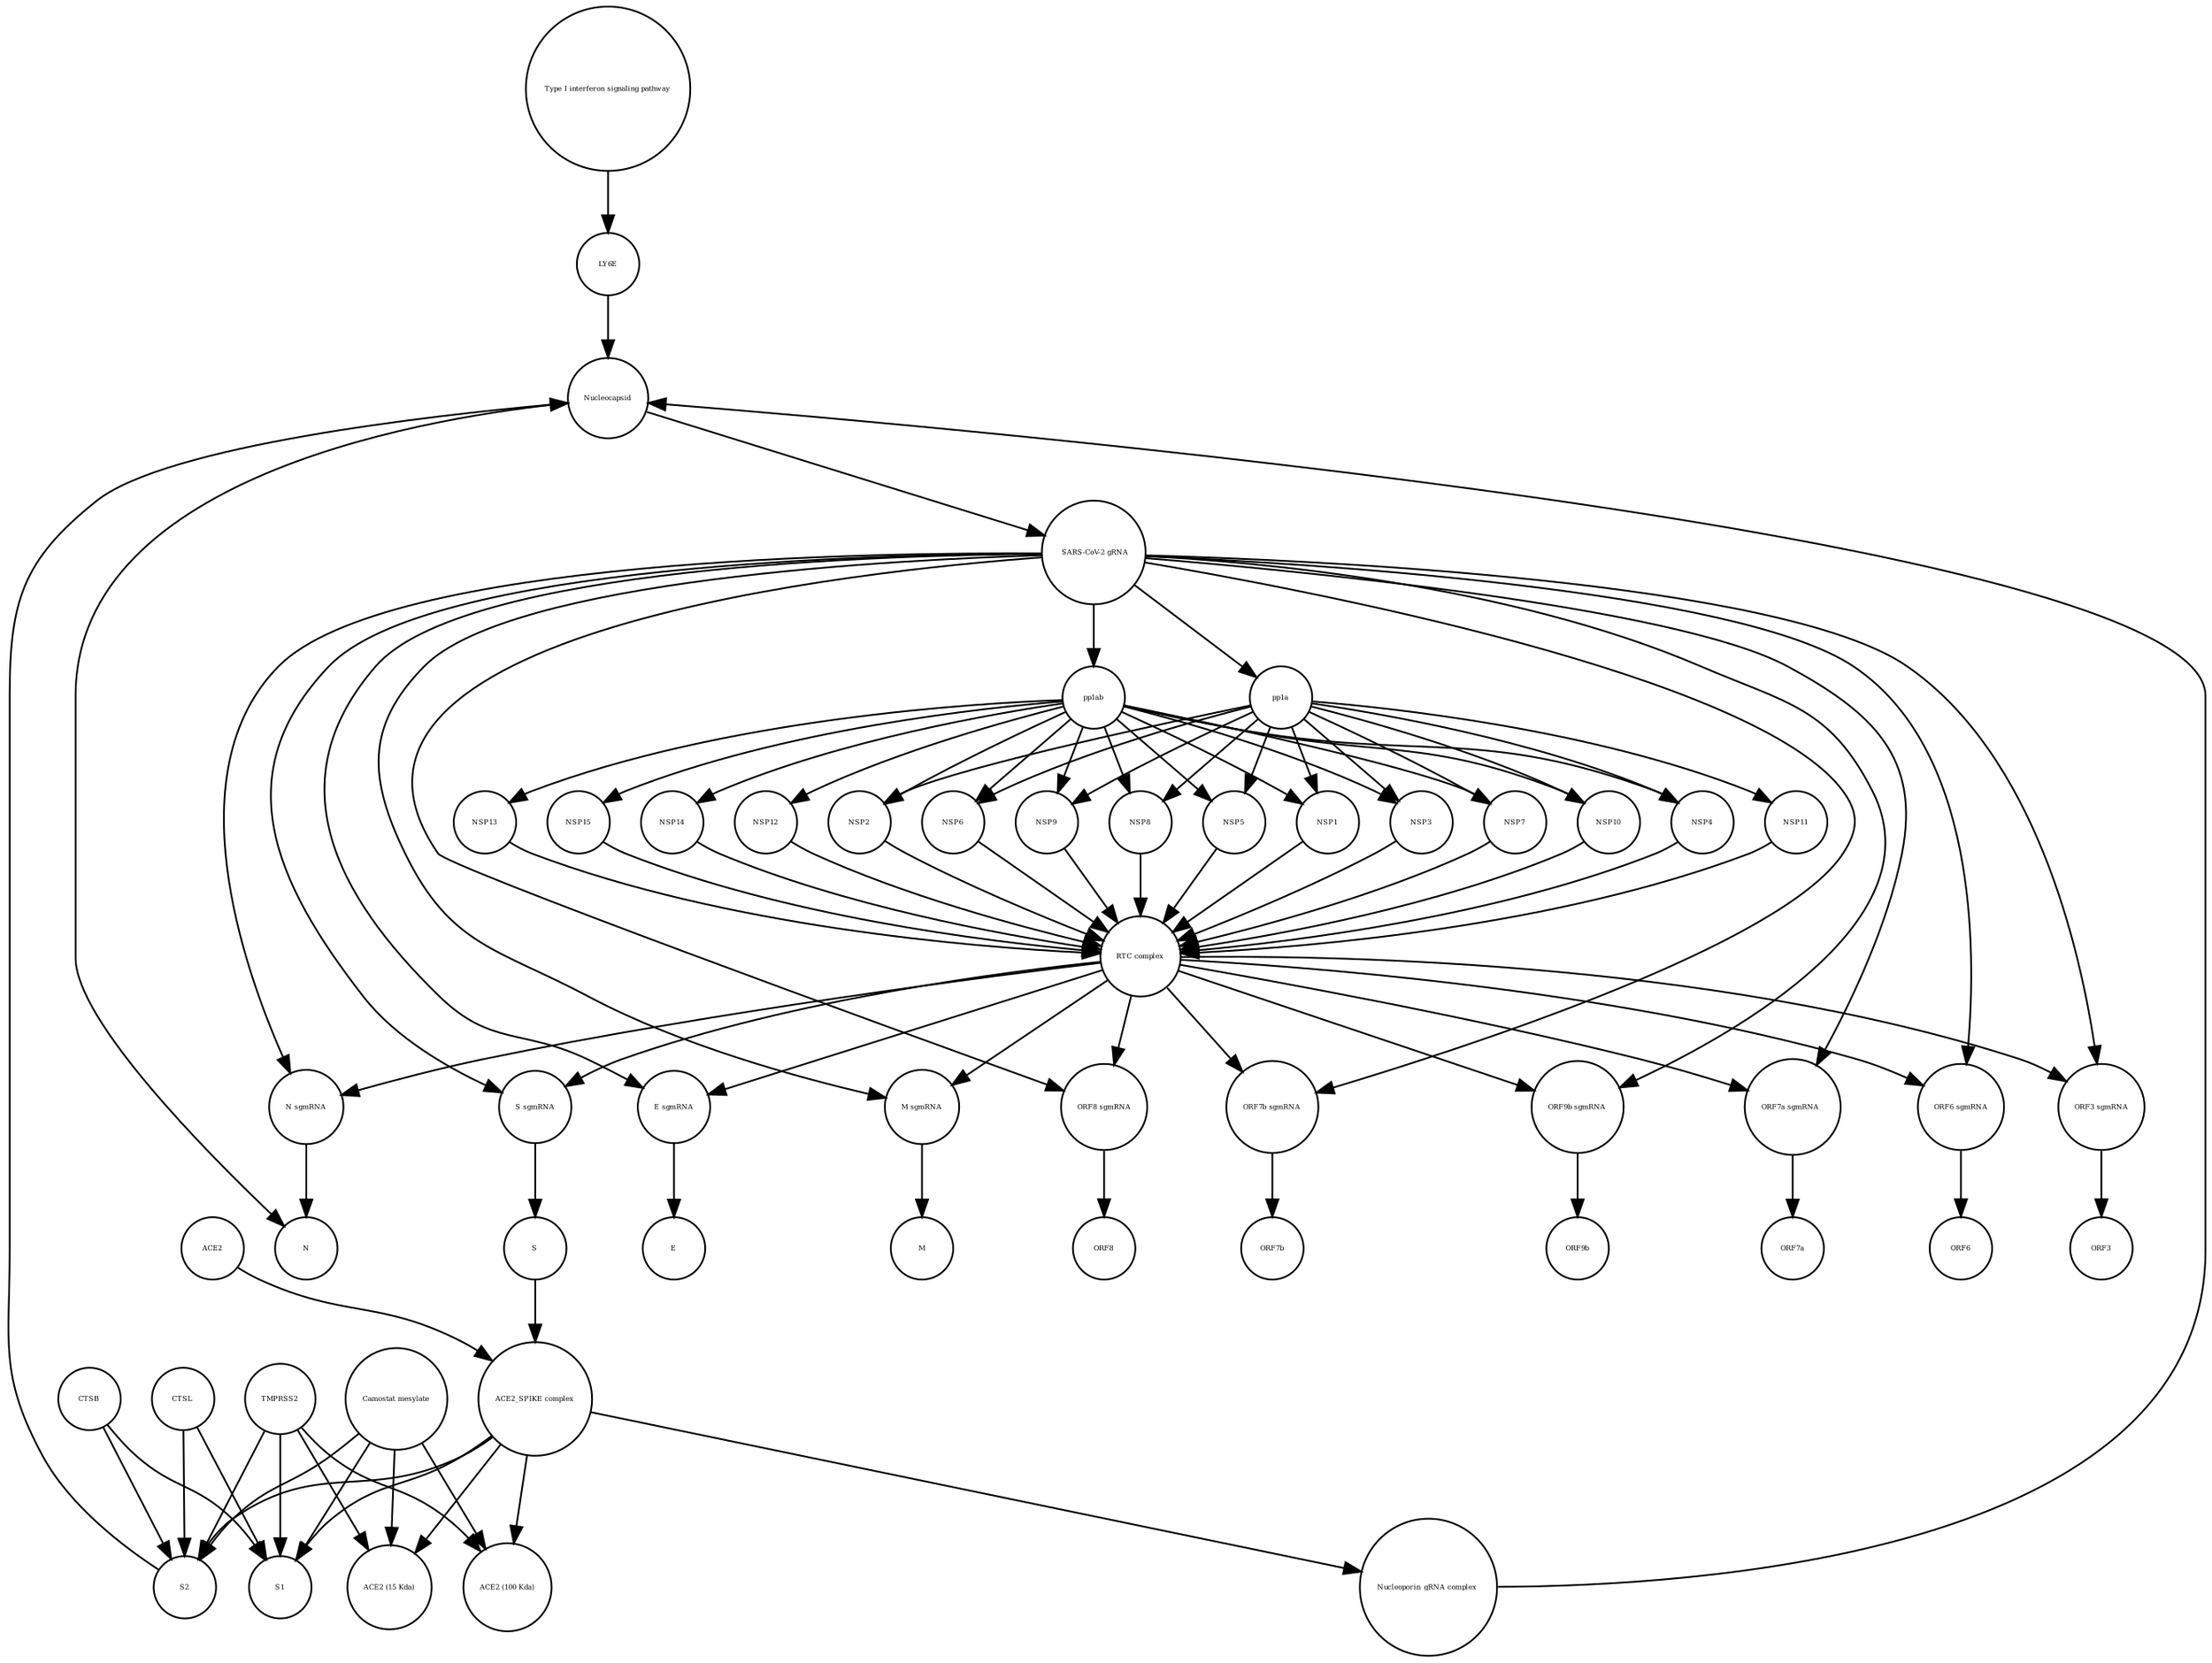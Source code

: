 strict digraph  {
"Type I interferon signaling pathway" [annotation="", bipartite=0, cls=phenotype, fontsize=4, label="Type I interferon signaling pathway", shape=circle];
LY6E [annotation="", bipartite=0, cls=macromolecule, fontsize=4, label=LY6E, shape=circle];
NSP5 [annotation="", bipartite=0, cls=macromolecule, fontsize=4, label=NSP5, shape=circle];
CTSL [annotation="", bipartite=0, cls=macromolecule, fontsize=4, label=CTSL, shape=circle];
NSP1 [annotation="", bipartite=0, cls=macromolecule, fontsize=4, label=NSP1, shape=circle];
NSP11 [annotation="", bipartite=0, cls=macromolecule, fontsize=4, label=NSP11, shape=circle];
"E sgmRNA" [annotation="", bipartite=0, cls="nucleic acid feature", fontsize=4, label="E sgmRNA", shape=circle];
NSP3 [annotation="", bipartite=0, cls=macromolecule, fontsize=4, label=NSP3, shape=circle];
NSP13 [annotation="", bipartite=0, cls=macromolecule, fontsize=4, label=NSP13, shape=circle];
" SARS-CoV-2 gRNA" [annotation="", bipartite=0, cls="nucleic acid feature", fontsize=4, label=" SARS-CoV-2 gRNA", shape=circle];
NSP7 [annotation="", bipartite=0, cls=macromolecule, fontsize=4, label=NSP7, shape=circle];
S [annotation="", bipartite=0, cls=macromolecule, fontsize=4, label=S, shape=circle];
pp1a [annotation="", bipartite=0, cls=macromolecule, fontsize=4, label=pp1a, shape=circle];
ACE2 [annotation="", bipartite=0, cls=macromolecule, fontsize=4, label=ACE2, shape=circle];
"N sgmRNA" [annotation="", bipartite=0, cls="nucleic acid feature", fontsize=4, label="N sgmRNA", shape=circle];
"ACE2 (100 Kda)" [annotation="", bipartite=0, cls=macromolecule, fontsize=4, label="ACE2 (100 Kda)", shape=circle];
NSP15 [annotation="", bipartite=0, cls=macromolecule, fontsize=4, label=NSP15, shape=circle];
NSP14 [annotation="", bipartite=0, cls=macromolecule, fontsize=4, label=NSP14, shape=circle];
NSP10 [annotation="", bipartite=0, cls=macromolecule, fontsize=4, label=NSP10, shape=circle];
"Camostat mesylate" [annotation="urn_miriam_pubchem.compound_2536", bipartite=0, cls="simple chemical", fontsize=4, label="Camostat mesylate", shape=circle];
"RTC complex" [annotation="", bipartite=0, cls=complex, fontsize=4, label="RTC complex", shape=circle];
ORF8 [annotation="", bipartite=0, cls=macromolecule, fontsize=4, label=ORF8, shape=circle];
TMPRSS2 [annotation="", bipartite=0, cls=macromolecule, fontsize=4, label=TMPRSS2, shape=circle];
NSP4 [annotation="", bipartite=0, cls=macromolecule, fontsize=4, label=NSP4, shape=circle];
M [annotation="", bipartite=0, cls=macromolecule, fontsize=4, label=M, shape=circle];
N [annotation="", bipartite=0, cls=macromolecule, fontsize=4, label=N, shape=circle];
NSP2 [annotation="", bipartite=0, cls=macromolecule, fontsize=4, label=NSP2, shape=circle];
S2 [annotation="", bipartite=0, cls=macromolecule, fontsize=4, label=S2, shape=circle];
NSP6 [annotation="", bipartite=0, cls=macromolecule, fontsize=4, label=NSP6, shape=circle];
"ACE2_SPIKE complex" [annotation="", bipartite=0, cls=complex, fontsize=4, label="ACE2_SPIKE complex", shape=circle];
NSP9 [annotation="", bipartite=0, cls=macromolecule, fontsize=4, label=NSP9, shape=circle];
ORF7b [annotation="", bipartite=0, cls=macromolecule, fontsize=4, label=ORF7b, shape=circle];
"S sgmRNA" [annotation="", bipartite=0, cls="nucleic acid feature", fontsize=4, label="S sgmRNA", shape=circle];
"M sgmRNA" [annotation="", bipartite=0, cls="nucleic acid feature", fontsize=4, label="M sgmRNA", shape=circle];
"ORF8 sgmRNA" [annotation="", bipartite=0, cls="nucleic acid feature", fontsize=4, label="ORF8 sgmRNA", shape=circle];
E [annotation="", bipartite=0, cls=macromolecule, fontsize=4, label=E, shape=circle];
Nucleocapsid [annotation="", bipartite=0, cls=complex, fontsize=4, label=Nucleocapsid, shape=circle];
ORF6 [annotation="", bipartite=0, cls=macromolecule, fontsize=4, label=ORF6, shape=circle];
NSP8 [annotation="", bipartite=0, cls=macromolecule, fontsize=4, label=NSP8, shape=circle];
ORF7a [annotation="", bipartite=0, cls=macromolecule, fontsize=4, label=ORF7a, shape=circle];
"ORF7b sgmRNA" [annotation="", bipartite=0, cls="nucleic acid feature", fontsize=4, label="ORF7b sgmRNA", shape=circle];
"ORF9b sgmRNA" [annotation="", bipartite=0, cls="nucleic acid feature", fontsize=4, label="ORF9b sgmRNA", shape=circle];
ORF9b [annotation="", bipartite=0, cls=macromolecule, fontsize=4, label=ORF9b, shape=circle];
CTSB [annotation="", bipartite=0, cls=macromolecule, fontsize=4, label=CTSB, shape=circle];
"ORF7a sgmRNA_" [annotation="", bipartite=0, cls="nucleic acid feature", fontsize=4, label="ORF7a sgmRNA_", shape=circle];
pp1ab [annotation="", bipartite=0, cls=macromolecule, fontsize=4, label=pp1ab, shape=circle];
"ORF6 sgmRNA" [annotation="", bipartite=0, cls="nucleic acid feature", fontsize=4, label="ORF6 sgmRNA", shape=circle];
"ACE2 (15 Kda)" [annotation="", bipartite=0, cls=macromolecule, fontsize=4, label="ACE2 (15 Kda)", shape=circle];
ORF3 [annotation="", bipartite=0, cls=macromolecule, fontsize=4, label=ORF3, shape=circle];
S1 [annotation="", bipartite=0, cls=macromolecule, fontsize=4, label=S1, shape=circle];
"Nucleoporin_gRNA complex " [annotation="", bipartite=0, cls=complex, fontsize=4, label="Nucleoporin_gRNA complex ", shape=circle];
NSP12 [annotation="", bipartite=0, cls=macromolecule, fontsize=4, label=NSP12, shape=circle];
"ORF3 sgmRNA" [annotation="", bipartite=0, cls="nucleic acid feature", fontsize=4, label="ORF3 sgmRNA", shape=circle];
"Type I interferon signaling pathway" -> LY6E  [annotation="", interaction_type=stimulation];
LY6E -> Nucleocapsid  [annotation="urn_miriam_doi_10.1101%2F2020.03.05.979260|urn_miriam_doi_10.1101%2F2020.04.02.021469", interaction_type=inhibition];
NSP5 -> "RTC complex"  [annotation="", interaction_type=production];
CTSL -> S2  [annotation=urn_miriam_pubmed_32142651, interaction_type=catalysis];
CTSL -> S1  [annotation=urn_miriam_pubmed_32142651, interaction_type=catalysis];
NSP1 -> "RTC complex"  [annotation="", interaction_type=production];
NSP11 -> "RTC complex"  [annotation="", interaction_type=production];
"E sgmRNA" -> E  [annotation="", interaction_type=production];
NSP3 -> "RTC complex"  [annotation="", interaction_type=production];
NSP13 -> "RTC complex"  [annotation="", interaction_type=production];
" SARS-CoV-2 gRNA" -> "ORF7a sgmRNA_"  [annotation="", interaction_type=production];
" SARS-CoV-2 gRNA" -> "M sgmRNA"  [annotation="", interaction_type=production];
" SARS-CoV-2 gRNA" -> "S sgmRNA"  [annotation="", interaction_type=production];
" SARS-CoV-2 gRNA" -> "ORF8 sgmRNA"  [annotation="", interaction_type=production];
" SARS-CoV-2 gRNA" -> "E sgmRNA"  [annotation="", interaction_type=production];
" SARS-CoV-2 gRNA" -> "ORF6 sgmRNA"  [annotation="", interaction_type=production];
" SARS-CoV-2 gRNA" -> "ORF7b sgmRNA"  [annotation="", interaction_type=production];
" SARS-CoV-2 gRNA" -> "ORF9b sgmRNA"  [annotation="", interaction_type=production];
" SARS-CoV-2 gRNA" -> "ORF3 sgmRNA"  [annotation="", interaction_type=production];
" SARS-CoV-2 gRNA" -> "N sgmRNA"  [annotation="", interaction_type=production];
" SARS-CoV-2 gRNA" -> pp1ab  [annotation="", interaction_type=production];
" SARS-CoV-2 gRNA" -> pp1a  [annotation="", interaction_type=production];
NSP7 -> "RTC complex"  [annotation="", interaction_type=production];
S -> "ACE2_SPIKE complex"  [annotation="", interaction_type=production];
pp1a -> NSP9  [annotation=urn_miriam_pubmed_31226023, interaction_type=catalysis];
pp1a -> NSP5  [annotation=urn_miriam_pubmed_31226023, interaction_type=catalysis];
pp1a -> NSP1  [annotation=urn_miriam_pubmed_31226023, interaction_type=catalysis];
pp1a -> NSP11  [annotation=urn_miriam_pubmed_31226023, interaction_type=catalysis];
pp1a -> NSP10  [annotation=urn_miriam_pubmed_31226023, interaction_type=catalysis];
pp1a -> NSP3  [annotation=urn_miriam_pubmed_31226023, interaction_type=catalysis];
pp1a -> NSP4  [annotation=urn_miriam_pubmed_31226023, interaction_type=catalysis];
pp1a -> NSP7  [annotation=urn_miriam_pubmed_31226023, interaction_type=catalysis];
pp1a -> NSP8  [annotation=urn_miriam_pubmed_31226023, interaction_type=catalysis];
pp1a -> NSP2  [annotation=urn_miriam_pubmed_31226023, interaction_type=catalysis];
pp1a -> NSP6  [annotation=urn_miriam_pubmed_31226023, interaction_type=catalysis];
ACE2 -> "ACE2_SPIKE complex"  [annotation="", interaction_type=production];
"N sgmRNA" -> N  [annotation="", interaction_type=production];
NSP15 -> "RTC complex"  [annotation="", interaction_type=production];
NSP14 -> "RTC complex"  [annotation="", interaction_type=production];
NSP10 -> "RTC complex"  [annotation="", interaction_type=production];
"Camostat mesylate" -> "ACE2 (15 Kda)"  [annotation="urn_miriam_pubmed_32142651|urn_miriam_pubmed_32094589|urn_miriam_pubmed_24227843", interaction_type=inhibition];
"Camostat mesylate" -> "ACE2 (100 Kda)"  [annotation="urn_miriam_pubmed_32142651|urn_miriam_pubmed_32094589|urn_miriam_pubmed_24227843", interaction_type=inhibition];
"Camostat mesylate" -> S2  [annotation="urn_miriam_pubmed_32142651|urn_miriam_pubmed_32094589|urn_miriam_pubmed_24227843", interaction_type=inhibition];
"Camostat mesylate" -> S1  [annotation="urn_miriam_pubmed_32142651|urn_miriam_pubmed_32094589|urn_miriam_pubmed_24227843", interaction_type=inhibition];
"RTC complex" -> "ORF7a sgmRNA_"  [annotation=urn_miriam_pubmed_31226023, interaction_type="necessary stimulation"];
"RTC complex" -> "M sgmRNA"  [annotation=urn_miriam_pubmed_31226023, interaction_type="necessary stimulation"];
"RTC complex" -> "S sgmRNA"  [annotation=urn_miriam_pubmed_31226023, interaction_type="necessary stimulation"];
"RTC complex" -> "ORF8 sgmRNA"  [annotation=urn_miriam_pubmed_31226023, interaction_type="necessary stimulation"];
"RTC complex" -> "E sgmRNA"  [annotation=urn_miriam_pubmed_31226023, interaction_type="necessary stimulation"];
"RTC complex" -> "ORF6 sgmRNA"  [annotation=urn_miriam_pubmed_31226023, interaction_type="necessary stimulation"];
"RTC complex" -> "ORF7b sgmRNA"  [annotation=urn_miriam_pubmed_31226023, interaction_type="necessary stimulation"];
"RTC complex" -> "ORF9b sgmRNA"  [annotation=urn_miriam_pubmed_31226023, interaction_type="necessary stimulation"];
"RTC complex" -> "ORF3 sgmRNA"  [annotation=urn_miriam_pubmed_31226023, interaction_type="necessary stimulation"];
"RTC complex" -> "N sgmRNA"  [annotation=urn_miriam_pubmed_31226023, interaction_type="necessary stimulation"];
TMPRSS2 -> "ACE2 (15 Kda)"  [annotation="urn_miriam_pubmed_32142651|urn_miriam_pubmed_32094589|urn_miriam_pubmed_24227843", interaction_type=catalysis];
TMPRSS2 -> "ACE2 (100 Kda)"  [annotation="urn_miriam_pubmed_32142651|urn_miriam_pubmed_32094589|urn_miriam_pubmed_24227843", interaction_type=catalysis];
TMPRSS2 -> S2  [annotation="urn_miriam_pubmed_32142651|urn_miriam_pubmed_32094589|urn_miriam_pubmed_24227843", interaction_type=catalysis];
TMPRSS2 -> S1  [annotation="urn_miriam_pubmed_32142651|urn_miriam_pubmed_32094589|urn_miriam_pubmed_24227843", interaction_type=catalysis];
NSP4 -> "RTC complex"  [annotation="", interaction_type=production];
NSP2 -> "RTC complex"  [annotation="", interaction_type=production];
S2 -> Nucleocapsid  [annotation="", interaction_type=stimulation];
NSP6 -> "RTC complex"  [annotation="", interaction_type=production];
"ACE2_SPIKE complex" -> "ACE2 (100 Kda)"  [annotation="", interaction_type=production];
"ACE2_SPIKE complex" -> "ACE2 (15 Kda)"  [annotation="", interaction_type=production];
"ACE2_SPIKE complex" -> S2  [annotation="", interaction_type=production];
"ACE2_SPIKE complex" -> S1  [annotation="", interaction_type=production];
"ACE2_SPIKE complex" -> "Nucleoporin_gRNA complex "  [annotation="urn_miriam_pubmed_32142651|urn_miriam_pubmed_32094589", interaction_type=stimulation];
NSP9 -> "RTC complex"  [annotation="", interaction_type=production];
"S sgmRNA" -> S  [annotation="", interaction_type=production];
"M sgmRNA" -> M  [annotation="", interaction_type=production];
"ORF8 sgmRNA" -> ORF8  [annotation="", interaction_type=production];
Nucleocapsid -> " SARS-CoV-2 gRNA"  [annotation="", interaction_type=production];
Nucleocapsid -> N  [annotation="", interaction_type=production];
NSP8 -> "RTC complex"  [annotation="", interaction_type=production];
"ORF7b sgmRNA" -> ORF7b  [annotation="", interaction_type=production];
"ORF9b sgmRNA" -> ORF9b  [annotation="", interaction_type=production];
CTSB -> S2  [annotation=urn_miriam_pubmed_32142651, interaction_type=catalysis];
CTSB -> S1  [annotation=urn_miriam_pubmed_32142651, interaction_type=catalysis];
"ORF7a sgmRNA_" -> ORF7a  [annotation="", interaction_type=production];
pp1ab -> NSP9  [annotation=urn_miriam_pubmed_31226023, interaction_type=catalysis];
pp1ab -> NSP15  [annotation=urn_miriam_pubmed_31226023, interaction_type=catalysis];
pp1ab -> NSP5  [annotation=urn_miriam_pubmed_31226023, interaction_type=catalysis];
pp1ab -> NSP1  [annotation=urn_miriam_pubmed_31226023, interaction_type=catalysis];
pp1ab -> NSP14  [annotation=urn_miriam_pubmed_31226023, interaction_type=catalysis];
pp1ab -> NSP10  [annotation=urn_miriam_pubmed_31226023, interaction_type=catalysis];
pp1ab -> NSP3  [annotation=urn_miriam_pubmed_31226023, interaction_type=catalysis];
pp1ab -> NSP13  [annotation=urn_miriam_pubmed_31226023, interaction_type=catalysis];
pp1ab -> NSP4  [annotation=urn_miriam_pubmed_31226023, interaction_type=catalysis];
pp1ab -> NSP7  [annotation=urn_miriam_pubmed_31226023, interaction_type=catalysis];
pp1ab -> NSP8  [annotation=urn_miriam_pubmed_31226023, interaction_type=catalysis];
pp1ab -> NSP2  [annotation=urn_miriam_pubmed_31226023, interaction_type=catalysis];
pp1ab -> NSP6  [annotation=urn_miriam_pubmed_31226023, interaction_type=catalysis];
pp1ab -> NSP12  [annotation=urn_miriam_pubmed_31226023, interaction_type=catalysis];
"ORF6 sgmRNA" -> ORF6  [annotation="", interaction_type=production];
"Nucleoporin_gRNA complex " -> Nucleocapsid  [annotation="", interaction_type=production];
NSP12 -> "RTC complex"  [annotation="", interaction_type=production];
"ORF3 sgmRNA" -> ORF3  [annotation="", interaction_type=production];
}
